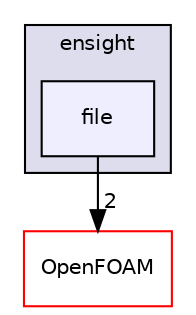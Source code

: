 digraph "src/conversion/ensight/file" {
  bgcolor=transparent;
  compound=true
  node [ fontsize="10", fontname="Helvetica"];
  edge [ labelfontsize="10", labelfontname="Helvetica"];
  subgraph clusterdir_ea557581701e2200716639a7a165012d {
    graph [ bgcolor="#ddddee", pencolor="black", label="ensight" fontname="Helvetica", fontsize="10", URL="dir_ea557581701e2200716639a7a165012d.html"]
  dir_a9c8a460bc385d97a3488e693ed6dcc1 [shape=box, label="file", style="filled", fillcolor="#eeeeff", pencolor="black", URL="dir_a9c8a460bc385d97a3488e693ed6dcc1.html"];
  }
  dir_c5473ff19b20e6ec4dfe5c310b3778a8 [shape=box label="OpenFOAM" color="red" URL="dir_c5473ff19b20e6ec4dfe5c310b3778a8.html"];
  dir_a9c8a460bc385d97a3488e693ed6dcc1->dir_c5473ff19b20e6ec4dfe5c310b3778a8 [headlabel="2", labeldistance=1.5 headhref="dir_000770_001897.html"];
}
